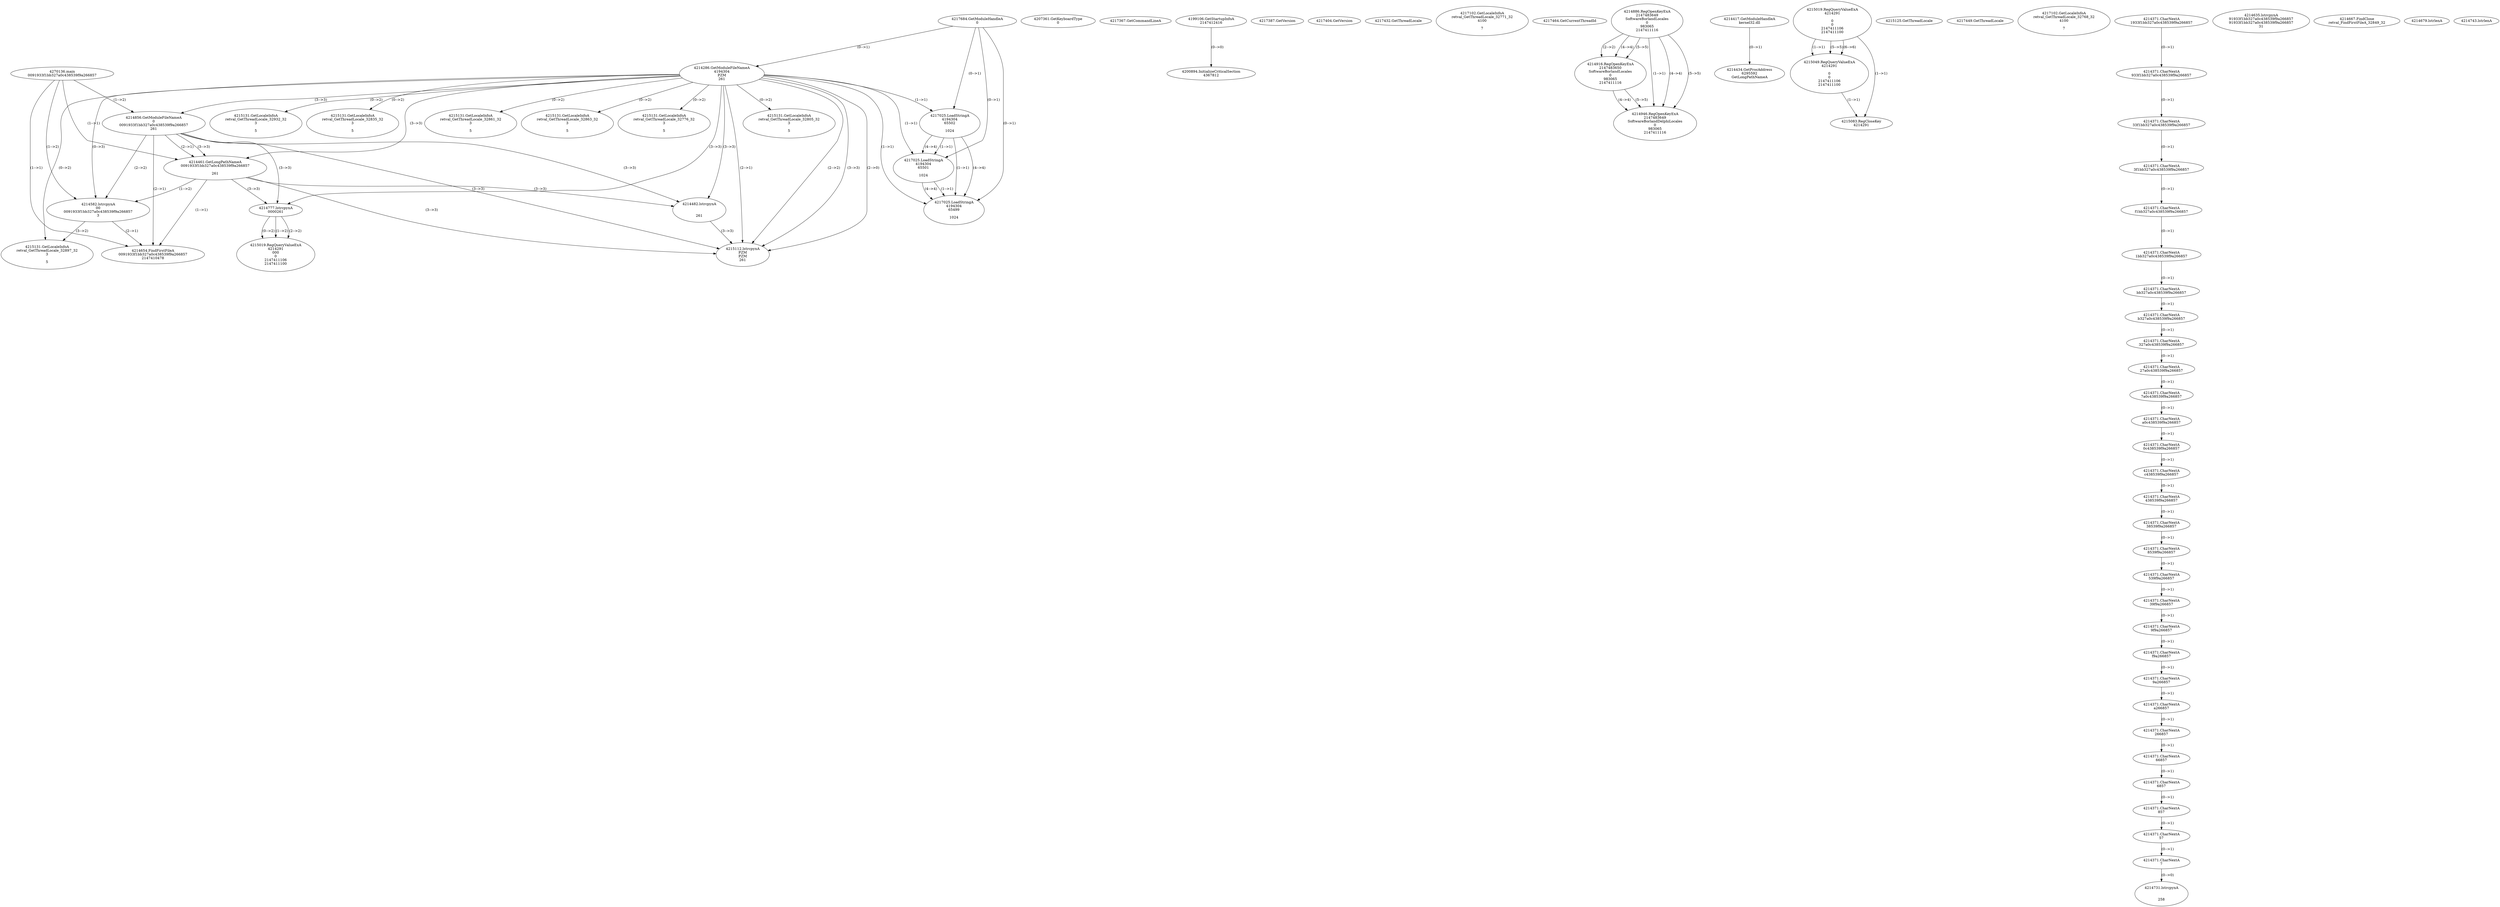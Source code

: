 // Global SCDG with merge call
digraph {
	0 [label="4270136.main
0091933f1bb327a0c438539f9a266857"]
	1 [label="4217684.GetModuleHandleA
0"]
	2 [label="4207361.GetKeyboardType
0"]
	3 [label="4217367.GetCommandLineA
"]
	4 [label="4199106.GetStartupInfoA
2147412416"]
	5 [label="4217387.GetVersion
"]
	6 [label="4217404.GetVersion
"]
	7 [label="4217432.GetThreadLocale
"]
	8 [label="4217102.GetLocaleInfoA
retval_GetThreadLocale_32771_32
4100

7"]
	9 [label="4217464.GetCurrentThreadId
"]
	10 [label="4214286.GetModuleFileNameA
4194304
PZM
261"]
	1 -> 10 [label="(0-->1)"]
	11 [label="4214856.GetModuleFileNameA
0
0091933f1bb327a0c438539f9a266857
261"]
	0 -> 11 [label="(1-->2)"]
	10 -> 11 [label="(3-->3)"]
	12 [label="4214886.RegOpenKeyExA
2147483649
Software\Borland\Locales
0
983065
2147411116"]
	13 [label="4214916.RegOpenKeyExA
2147483650
Software\Borland\Locales
0
983065
2147411116"]
	12 -> 13 [label="(2-->2)"]
	12 -> 13 [label="(4-->4)"]
	12 -> 13 [label="(5-->5)"]
	14 [label="4214417.GetModuleHandleA
kernel32.dll"]
	15 [label="4214434.GetProcAddress
6295592
GetLongPathNameA"]
	14 -> 15 [label="(0-->1)"]
	16 [label="4214461.GetLongPathNameA
0091933f1bb327a0c438539f9a266857

261"]
	0 -> 16 [label="(1-->1)"]
	11 -> 16 [label="(2-->1)"]
	10 -> 16 [label="(3-->3)"]
	11 -> 16 [label="(3-->3)"]
	17 [label="4214482.lstrcpynA


261"]
	10 -> 17 [label="(3-->3)"]
	11 -> 17 [label="(3-->3)"]
	16 -> 17 [label="(3-->3)"]
	18 [label="4215019.RegQueryValueExA
4214291

0
0
2147411106
2147411100"]
	19 [label="4215049.RegQueryValueExA
4214291

0
0
2147411106
2147411100"]
	18 -> 19 [label="(1-->1)"]
	18 -> 19 [label="(5-->5)"]
	18 -> 19 [label="(6-->6)"]
	20 [label="4215083.RegCloseKey
4214291"]
	18 -> 20 [label="(1-->1)"]
	19 -> 20 [label="(1-->1)"]
	21 [label="4215112.lstrcpynA
PZM
PZM
261"]
	10 -> 21 [label="(2-->1)"]
	10 -> 21 [label="(2-->2)"]
	10 -> 21 [label="(3-->3)"]
	11 -> 21 [label="(3-->3)"]
	16 -> 21 [label="(3-->3)"]
	17 -> 21 [label="(3-->3)"]
	10 -> 21 [label="(2-->0)"]
	22 [label="4215125.GetThreadLocale
"]
	23 [label="4215131.GetLocaleInfoA
retval_GetThreadLocale_32932_32
3

5"]
	10 -> 23 [label="(0-->2)"]
	24 [label="4217449.GetThreadLocale
"]
	25 [label="4217102.GetLocaleInfoA
retval_GetThreadLocale_32768_32
4100

7"]
	26 [label="4215131.GetLocaleInfoA
retval_GetThreadLocale_32835_32
3

5"]
	10 -> 26 [label="(0-->2)"]
	27 [label="4217025.LoadStringA
4194304
65502

1024"]
	1 -> 27 [label="(0-->1)"]
	10 -> 27 [label="(1-->1)"]
	28 [label="4214946.RegOpenKeyExA
2147483649
Software\Borland\Delphi\Locales
0
983065
2147411116"]
	12 -> 28 [label="(1-->1)"]
	12 -> 28 [label="(4-->4)"]
	13 -> 28 [label="(4-->4)"]
	12 -> 28 [label="(5-->5)"]
	13 -> 28 [label="(5-->5)"]
	29 [label="4214582.lstrcpynA
00
0091933f1bb327a0c438539f9a266857
3"]
	0 -> 29 [label="(1-->2)"]
	11 -> 29 [label="(2-->2)"]
	16 -> 29 [label="(1-->2)"]
	10 -> 29 [label="(0-->3)"]
	30 [label="4214371.CharNextA
1933f1bb327a0c438539f9a266857"]
	31 [label="4214371.CharNextA
933f1bb327a0c438539f9a266857"]
	30 -> 31 [label="(0-->1)"]
	32 [label="4214371.CharNextA
33f1bb327a0c438539f9a266857"]
	31 -> 32 [label="(0-->1)"]
	33 [label="4214371.CharNextA
3f1bb327a0c438539f9a266857"]
	32 -> 33 [label="(0-->1)"]
	34 [label="4214371.CharNextA
f1bb327a0c438539f9a266857"]
	33 -> 34 [label="(0-->1)"]
	35 [label="4214371.CharNextA
1bb327a0c438539f9a266857"]
	34 -> 35 [label="(0-->1)"]
	36 [label="4214371.CharNextA
bb327a0c438539f9a266857"]
	35 -> 36 [label="(0-->1)"]
	37 [label="4214371.CharNextA
b327a0c438539f9a266857"]
	36 -> 37 [label="(0-->1)"]
	38 [label="4214371.CharNextA
327a0c438539f9a266857"]
	37 -> 38 [label="(0-->1)"]
	39 [label="4214371.CharNextA
27a0c438539f9a266857"]
	38 -> 39 [label="(0-->1)"]
	40 [label="4214371.CharNextA
7a0c438539f9a266857"]
	39 -> 40 [label="(0-->1)"]
	41 [label="4214371.CharNextA
a0c438539f9a266857"]
	40 -> 41 [label="(0-->1)"]
	42 [label="4214371.CharNextA
0c438539f9a266857"]
	41 -> 42 [label="(0-->1)"]
	43 [label="4214371.CharNextA
c438539f9a266857"]
	42 -> 43 [label="(0-->1)"]
	44 [label="4214371.CharNextA
438539f9a266857"]
	43 -> 44 [label="(0-->1)"]
	45 [label="4214371.CharNextA
38539f9a266857"]
	44 -> 45 [label="(0-->1)"]
	46 [label="4214371.CharNextA
8539f9a266857"]
	45 -> 46 [label="(0-->1)"]
	47 [label="4214371.CharNextA
539f9a266857"]
	46 -> 47 [label="(0-->1)"]
	48 [label="4214371.CharNextA
39f9a266857"]
	47 -> 48 [label="(0-->1)"]
	49 [label="4214371.CharNextA
9f9a266857"]
	48 -> 49 [label="(0-->1)"]
	50 [label="4214371.CharNextA
f9a266857"]
	49 -> 50 [label="(0-->1)"]
	51 [label="4214371.CharNextA
9a266857"]
	50 -> 51 [label="(0-->1)"]
	52 [label="4214371.CharNextA
a266857"]
	51 -> 52 [label="(0-->1)"]
	53 [label="4214371.CharNextA
266857"]
	52 -> 53 [label="(0-->1)"]
	54 [label="4214371.CharNextA
66857"]
	53 -> 54 [label="(0-->1)"]
	55 [label="4214371.CharNextA
6857"]
	54 -> 55 [label="(0-->1)"]
	56 [label="4214371.CharNextA
857"]
	55 -> 56 [label="(0-->1)"]
	57 [label="4214371.CharNextA
57"]
	56 -> 57 [label="(0-->1)"]
	58 [label="4214371.CharNextA
7"]
	57 -> 58 [label="(0-->1)"]
	59 [label="4214635.lstrcpynA
91933f1bb327a0c438539f9a266857
91933f1bb327a0c438539f9a266857
31"]
	60 [label="4214654.FindFirstFileA
0091933f1bb327a0c438539f9a266857
2147410478"]
	0 -> 60 [label="(1-->1)"]
	11 -> 60 [label="(2-->1)"]
	16 -> 60 [label="(1-->1)"]
	29 -> 60 [label="(2-->1)"]
	61 [label="4214667.FindClose
retval_FindFirstFileA_32849_32"]
	62 [label="4214679.lstrlenA
"]
	63 [label="4214731.lstrcpynA


258"]
	58 -> 63 [label="(0-->0)"]
	64 [label="4214743.lstrlenA
"]
	65 [label="4214777.lstrcpynA
00\
00\
261"]
	10 -> 65 [label="(3-->3)"]
	11 -> 65 [label="(3-->3)"]
	16 -> 65 [label="(3-->3)"]
	66 [label="4215019.RegQueryValueExA
4214291
00\
0
0
2147411106
2147411100"]
	65 -> 66 [label="(1-->2)"]
	65 -> 66 [label="(2-->2)"]
	65 -> 66 [label="(0-->2)"]
	67 [label="4215131.GetLocaleInfoA
retval_GetThreadLocale_32897_32
3

5"]
	10 -> 67 [label="(0-->2)"]
	29 -> 67 [label="(3-->2)"]
	68 [label="4215131.GetLocaleInfoA
retval_GetThreadLocale_32861_32
3

5"]
	10 -> 68 [label="(0-->2)"]
	69 [label="4215131.GetLocaleInfoA
retval_GetThreadLocale_32863_32
3

5"]
	10 -> 69 [label="(0-->2)"]
	70 [label="4200894.InitializeCriticalSection
4367812"]
	4 -> 70 [label="(0-->0)"]
	71 [label="4215131.GetLocaleInfoA
retval_GetThreadLocale_32776_32
3

5"]
	10 -> 71 [label="(0-->2)"]
	72 [label="4217025.LoadStringA
4194304
65501

1024"]
	1 -> 72 [label="(0-->1)"]
	10 -> 72 [label="(1-->1)"]
	27 -> 72 [label="(1-->1)"]
	27 -> 72 [label="(4-->4)"]
	73 [label="4217025.LoadStringA
4194304
65499

1024"]
	1 -> 73 [label="(0-->1)"]
	10 -> 73 [label="(1-->1)"]
	27 -> 73 [label="(1-->1)"]
	72 -> 73 [label="(1-->1)"]
	27 -> 73 [label="(4-->4)"]
	72 -> 73 [label="(4-->4)"]
	74 [label="4215131.GetLocaleInfoA
retval_GetThreadLocale_32805_32
3

5"]
	10 -> 74 [label="(0-->2)"]
}
